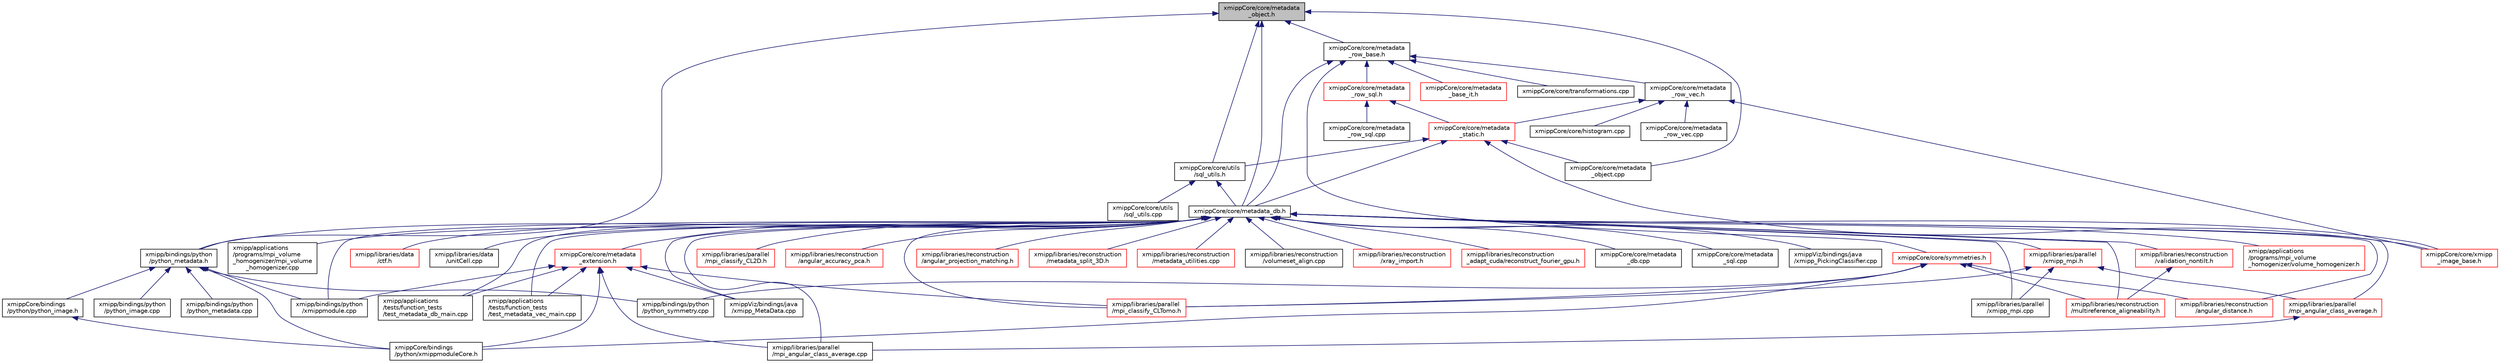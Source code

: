 digraph "xmippCore/core/metadata_object.h"
{
  edge [fontname="Helvetica",fontsize="10",labelfontname="Helvetica",labelfontsize="10"];
  node [fontname="Helvetica",fontsize="10",shape=record];
  Node7 [label="xmippCore/core/metadata\l_object.h",height=0.2,width=0.4,color="black", fillcolor="grey75", style="filled", fontcolor="black"];
  Node7 -> Node8 [dir="back",color="midnightblue",fontsize="10",style="solid",fontname="Helvetica"];
  Node8 [label="xmipp/bindings/python\l/python_metadata.h",height=0.2,width=0.4,color="black", fillcolor="white", style="filled",URL="$python__metadata_8h.html"];
  Node8 -> Node9 [dir="back",color="midnightblue",fontsize="10",style="solid",fontname="Helvetica"];
  Node9 [label="xmipp/bindings/python\l/python_image.cpp",height=0.2,width=0.4,color="black", fillcolor="white", style="filled",URL="$python__image_8cpp.html"];
  Node8 -> Node10 [dir="back",color="midnightblue",fontsize="10",style="solid",fontname="Helvetica"];
  Node10 [label="xmipp/bindings/python\l/python_metadata.cpp",height=0.2,width=0.4,color="black", fillcolor="white", style="filled",URL="$python__metadata_8cpp.html"];
  Node8 -> Node11 [dir="back",color="midnightblue",fontsize="10",style="solid",fontname="Helvetica"];
  Node11 [label="xmipp/bindings/python\l/python_symmetry.cpp",height=0.2,width=0.4,color="black", fillcolor="white", style="filled",URL="$python__symmetry_8cpp.html"];
  Node8 -> Node12 [dir="back",color="midnightblue",fontsize="10",style="solid",fontname="Helvetica"];
  Node12 [label="xmipp/bindings/python\l/xmippmodule.cpp",height=0.2,width=0.4,color="black", fillcolor="white", style="filled",URL="$xmippmodule_8cpp.html"];
  Node8 -> Node13 [dir="back",color="midnightblue",fontsize="10",style="solid",fontname="Helvetica"];
  Node13 [label="xmippCore/bindings\l/python/python_image.h",height=0.2,width=0.4,color="black", fillcolor="white", style="filled",URL="$ore_2bindings_2python_2python__image_8h.html"];
  Node13 -> Node14 [dir="back",color="midnightblue",fontsize="10",style="solid",fontname="Helvetica"];
  Node14 [label="xmippCore/bindings\l/python/xmippmoduleCore.h",height=0.2,width=0.4,color="black", fillcolor="white", style="filled",URL="$xmippmoduleCore_8h.html"];
  Node8 -> Node14 [dir="back",color="midnightblue",fontsize="10",style="solid",fontname="Helvetica"];
  Node7 -> Node15 [dir="back",color="midnightblue",fontsize="10",style="solid",fontname="Helvetica"];
  Node15 [label="xmippCore/core/metadata\l_row_base.h",height=0.2,width=0.4,color="black", fillcolor="white", style="filled",URL="$metadata__row__base_8h.html"];
  Node15 -> Node16 [dir="back",color="midnightblue",fontsize="10",style="solid",fontname="Helvetica"];
  Node16 [label="xmippCore/core/metadata\l_row_vec.h",height=0.2,width=0.4,color="black", fillcolor="white", style="filled",URL="$metadata__row__vec_8h.html"];
  Node16 -> Node17 [dir="back",color="midnightblue",fontsize="10",style="solid",fontname="Helvetica"];
  Node17 [label="xmippCore/core/xmipp\l_image_base.h",height=0.2,width=0.4,color="red", fillcolor="white", style="filled",URL="$xmipp__image__base_8h.html"];
  Node16 -> Node641 [dir="back",color="midnightblue",fontsize="10",style="solid",fontname="Helvetica"];
  Node641 [label="xmippCore/core/metadata\l_static.h",height=0.2,width=0.4,color="red", fillcolor="white", style="filled",URL="$metadata__static_8h.html"];
  Node641 -> Node17 [dir="back",color="midnightblue",fontsize="10",style="solid",fontname="Helvetica"];
  Node641 -> Node645 [dir="back",color="midnightblue",fontsize="10",style="solid",fontname="Helvetica"];
  Node645 [label="xmippCore/core/metadata_db.h",height=0.2,width=0.4,color="black", fillcolor="white", style="filled",URL="$metadata__db_8h.html"];
  Node645 -> Node265 [dir="back",color="midnightblue",fontsize="10",style="solid",fontname="Helvetica"];
  Node265 [label="xmipp/applications\l/programs/mpi_volume\l_homogenizer/volume_homogenizer.h",height=0.2,width=0.4,color="red", fillcolor="white", style="filled",URL="$volume__homogenizer_8h.html"];
  Node645 -> Node267 [dir="back",color="midnightblue",fontsize="10",style="solid",fontname="Helvetica"];
  Node267 [label="xmipp/applications\l/programs/mpi_volume\l_homogenizer/mpi_volume\l_homogenizer.cpp",height=0.2,width=0.4,color="black", fillcolor="white", style="filled",URL="$mpi__volume__homogenizer_8cpp.html"];
  Node645 -> Node577 [dir="back",color="midnightblue",fontsize="10",style="solid",fontname="Helvetica"];
  Node577 [label="xmipp/applications\l/tests/function_tests\l/test_metadata_db_main.cpp",height=0.2,width=0.4,color="black", fillcolor="white", style="filled",URL="$test__metadata__db__main_8cpp.html"];
  Node645 -> Node578 [dir="back",color="midnightblue",fontsize="10",style="solid",fontname="Helvetica"];
  Node578 [label="xmipp/applications\l/tests/function_tests\l/test_metadata_vec_main.cpp",height=0.2,width=0.4,color="black", fillcolor="white", style="filled",URL="$test__metadata__vec__main_8cpp.html"];
  Node645 -> Node8 [dir="back",color="midnightblue",fontsize="10",style="solid",fontname="Helvetica"];
  Node645 -> Node12 [dir="back",color="midnightblue",fontsize="10",style="solid",fontname="Helvetica"];
  Node645 -> Node646 [dir="back",color="midnightblue",fontsize="10",style="solid",fontname="Helvetica"];
  Node646 [label="xmipp/libraries/data\l/ctf.h",height=0.2,width=0.4,color="red", fillcolor="white", style="filled",URL="$ctf_8h.html"];
  Node645 -> Node430 [dir="back",color="midnightblue",fontsize="10",style="solid",fontname="Helvetica"];
  Node430 [label="xmipp/libraries/data\l/unitCell.cpp",height=0.2,width=0.4,color="black", fillcolor="white", style="filled",URL="$unitCell_8cpp.html"];
  Node645 -> Node444 [dir="back",color="midnightblue",fontsize="10",style="solid",fontname="Helvetica"];
  Node444 [label="xmipp/libraries/parallel\l/mpi_angular_class_average.h",height=0.2,width=0.4,color="red", fillcolor="white", style="filled",URL="$mpi__angular__class__average_8h.html"];
  Node444 -> Node446 [dir="back",color="midnightblue",fontsize="10",style="solid",fontname="Helvetica"];
  Node446 [label="xmipp/libraries/parallel\l/mpi_angular_class_average.cpp",height=0.2,width=0.4,color="black", fillcolor="white", style="filled",URL="$mpi__angular__class__average_8cpp.html"];
  Node645 -> Node446 [dir="back",color="midnightblue",fontsize="10",style="solid",fontname="Helvetica"];
  Node645 -> Node650 [dir="back",color="midnightblue",fontsize="10",style="solid",fontname="Helvetica"];
  Node650 [label="xmipp/libraries/parallel\l/mpi_classify_CL2D.h",height=0.2,width=0.4,color="red", fillcolor="white", style="filled",URL="$mpi__classify__CL2D_8h.html"];
  Node645 -> Node652 [dir="back",color="midnightblue",fontsize="10",style="solid",fontname="Helvetica"];
  Node652 [label="xmipp/libraries/parallel\l/xmipp_mpi.h",height=0.2,width=0.4,color="red", fillcolor="white", style="filled",URL="$xmipp__mpi_8h.html"];
  Node652 -> Node444 [dir="back",color="midnightblue",fontsize="10",style="solid",fontname="Helvetica"];
  Node652 -> Node103 [dir="back",color="midnightblue",fontsize="10",style="solid",fontname="Helvetica"];
  Node103 [label="xmipp/libraries/parallel\l/mpi_classify_CLTomo.h",height=0.2,width=0.4,color="red", fillcolor="white", style="filled",URL="$mpi__classify__CLTomo_8h.html"];
  Node652 -> Node675 [dir="back",color="midnightblue",fontsize="10",style="solid",fontname="Helvetica"];
  Node675 [label="xmipp/libraries/parallel\l/xmipp_mpi.cpp",height=0.2,width=0.4,color="black", fillcolor="white", style="filled",URL="$xmipp__mpi_8cpp.html"];
  Node645 -> Node103 [dir="back",color="midnightblue",fontsize="10",style="solid",fontname="Helvetica"];
  Node645 -> Node675 [dir="back",color="midnightblue",fontsize="10",style="solid",fontname="Helvetica"];
  Node645 -> Node453 [dir="back",color="midnightblue",fontsize="10",style="solid",fontname="Helvetica"];
  Node453 [label="xmipp/libraries/reconstruction\l/angular_accuracy_pca.h",height=0.2,width=0.4,color="red", fillcolor="white", style="filled",URL="$angular__accuracy__pca_8h.html"];
  Node645 -> Node676 [dir="back",color="midnightblue",fontsize="10",style="solid",fontname="Helvetica"];
  Node676 [label="xmipp/libraries/reconstruction\l/angular_distance.h",height=0.2,width=0.4,color="red", fillcolor="white", style="filled",URL="$angular__distance_8h.html"];
  Node645 -> Node681 [dir="back",color="midnightblue",fontsize="10",style="solid",fontname="Helvetica"];
  Node681 [label="xmipp/libraries/reconstruction\l/angular_projection_matching.h",height=0.2,width=0.4,color="red", fillcolor="white", style="filled",URL="$angular__projection__matching_8h.html"];
  Node645 -> Node683 [dir="back",color="midnightblue",fontsize="10",style="solid",fontname="Helvetica"];
  Node683 [label="xmipp/libraries/reconstruction\l/metadata_split_3D.h",height=0.2,width=0.4,color="red", fillcolor="white", style="filled",URL="$metadata__split__3D_8h.html"];
  Node645 -> Node685 [dir="back",color="midnightblue",fontsize="10",style="solid",fontname="Helvetica"];
  Node685 [label="xmipp/libraries/reconstruction\l/metadata_utilities.cpp",height=0.2,width=0.4,color="red", fillcolor="white", style="filled",URL="$metadata__utilities_8cpp.html"];
  Node645 -> Node687 [dir="back",color="midnightblue",fontsize="10",style="solid",fontname="Helvetica"];
  Node687 [label="xmipp/libraries/reconstruction\l/validation_nontilt.h",height=0.2,width=0.4,color="red", fillcolor="white", style="filled",URL="$validation__nontilt_8h.html"];
  Node687 -> Node176 [dir="back",color="midnightblue",fontsize="10",style="solid",fontname="Helvetica"];
  Node176 [label="xmipp/libraries/reconstruction\l/multireference_aligneability.h",height=0.2,width=0.4,color="red", fillcolor="white", style="filled",URL="$multireference__aligneability_8h.html"];
  Node645 -> Node176 [dir="back",color="midnightblue",fontsize="10",style="solid",fontname="Helvetica"];
  Node645 -> Node690 [dir="back",color="midnightblue",fontsize="10",style="solid",fontname="Helvetica"];
  Node690 [label="xmipp/libraries/reconstruction\l/volumeset_align.cpp",height=0.2,width=0.4,color="black", fillcolor="white", style="filled",URL="$volumeset__align_8cpp.html"];
  Node645 -> Node562 [dir="back",color="midnightblue",fontsize="10",style="solid",fontname="Helvetica"];
  Node562 [label="xmipp/libraries/reconstruction\l/xray_import.h",height=0.2,width=0.4,color="red", fillcolor="white", style="filled",URL="$xray__import_8h.html"];
  Node645 -> Node248 [dir="back",color="midnightblue",fontsize="10",style="solid",fontname="Helvetica"];
  Node248 [label="xmipp/libraries/reconstruction\l_adapt_cuda/reconstruct_fourier_gpu.h",height=0.2,width=0.4,color="red", fillcolor="white", style="filled",URL="$reconstruct__fourier__gpu_8h.html"];
  Node645 -> Node17 [dir="back",color="midnightblue",fontsize="10",style="solid",fontname="Helvetica"];
  Node645 -> Node576 [dir="back",color="midnightblue",fontsize="10",style="solid",fontname="Helvetica"];
  Node576 [label="xmippCore/core/metadata\l_extension.h",height=0.2,width=0.4,color="red", fillcolor="white", style="filled",URL="$metadata__extension_8h.html"];
  Node576 -> Node577 [dir="back",color="midnightblue",fontsize="10",style="solid",fontname="Helvetica"];
  Node576 -> Node578 [dir="back",color="midnightblue",fontsize="10",style="solid",fontname="Helvetica"];
  Node576 -> Node12 [dir="back",color="midnightblue",fontsize="10",style="solid",fontname="Helvetica"];
  Node576 -> Node446 [dir="back",color="midnightblue",fontsize="10",style="solid",fontname="Helvetica"];
  Node576 -> Node103 [dir="back",color="midnightblue",fontsize="10",style="solid",fontname="Helvetica"];
  Node576 -> Node14 [dir="back",color="midnightblue",fontsize="10",style="solid",fontname="Helvetica"];
  Node576 -> Node596 [dir="back",color="midnightblue",fontsize="10",style="solid",fontname="Helvetica"];
  Node596 [label="xmippViz/bindings/java\l/xmipp_MetaData.cpp",height=0.2,width=0.4,color="black", fillcolor="white", style="filled",URL="$bindings_2java_2xmipp__MetaData_8cpp.html"];
  Node645 -> Node603 [dir="back",color="midnightblue",fontsize="10",style="solid",fontname="Helvetica"];
  Node603 [label="xmippCore/core/metadata\l_db.cpp",height=0.2,width=0.4,color="black", fillcolor="white", style="filled",URL="$metadata__db_8cpp.html"];
  Node645 -> Node691 [dir="back",color="midnightblue",fontsize="10",style="solid",fontname="Helvetica"];
  Node691 [label="xmippCore/core/metadata\l_sql.cpp",height=0.2,width=0.4,color="black", fillcolor="white", style="filled",URL="$metadata__sql_8cpp.html"];
  Node645 -> Node596 [dir="back",color="midnightblue",fontsize="10",style="solid",fontname="Helvetica"];
  Node645 -> Node356 [dir="back",color="midnightblue",fontsize="10",style="solid",fontname="Helvetica"];
  Node356 [label="xmippViz/bindings/java\l/xmipp_PickingClassifier.cpp",height=0.2,width=0.4,color="black", fillcolor="white", style="filled",URL="$xmipp__PickingClassifier_8cpp.html"];
  Node641 -> Node771 [dir="back",color="midnightblue",fontsize="10",style="solid",fontname="Helvetica"];
  Node771 [label="xmippCore/core/utils\l/sql_utils.h",height=0.2,width=0.4,color="black", fillcolor="white", style="filled",URL="$sql__utils_8h.html"];
  Node771 -> Node645 [dir="back",color="midnightblue",fontsize="10",style="solid",fontname="Helvetica"];
  Node771 -> Node772 [dir="back",color="midnightblue",fontsize="10",style="solid",fontname="Helvetica"];
  Node772 [label="xmippCore/core/utils\l/sql_utils.cpp",height=0.2,width=0.4,color="black", fillcolor="white", style="filled",URL="$sql__utils_8cpp.html"];
  Node641 -> Node773 [dir="back",color="midnightblue",fontsize="10",style="solid",fontname="Helvetica"];
  Node773 [label="xmippCore/core/metadata\l_object.cpp",height=0.2,width=0.4,color="black", fillcolor="white", style="filled",URL="$metadata__object_8cpp.html"];
  Node16 -> Node739 [dir="back",color="midnightblue",fontsize="10",style="solid",fontname="Helvetica"];
  Node739 [label="xmippCore/core/histogram.cpp",height=0.2,width=0.4,color="black", fillcolor="white", style="filled",URL="$histogram_8cpp.html"];
  Node16 -> Node778 [dir="back",color="midnightblue",fontsize="10",style="solid",fontname="Helvetica"];
  Node778 [label="xmippCore/core/metadata\l_row_vec.cpp",height=0.2,width=0.4,color="black", fillcolor="white", style="filled",URL="$metadata__row__vec_8cpp.html"];
  Node15 -> Node779 [dir="back",color="midnightblue",fontsize="10",style="solid",fontname="Helvetica"];
  Node779 [label="xmippCore/core/metadata\l_row_sql.h",height=0.2,width=0.4,color="red", fillcolor="white", style="filled",URL="$metadata__row__sql_8h.html"];
  Node779 -> Node641 [dir="back",color="midnightblue",fontsize="10",style="solid",fontname="Helvetica"];
  Node779 -> Node780 [dir="back",color="midnightblue",fontsize="10",style="solid",fontname="Helvetica"];
  Node780 [label="xmippCore/core/metadata\l_row_sql.cpp",height=0.2,width=0.4,color="black", fillcolor="white", style="filled",URL="$metadata__row__sql_8cpp.html"];
  Node15 -> Node781 [dir="back",color="midnightblue",fontsize="10",style="solid",fontname="Helvetica"];
  Node781 [label="xmippCore/core/metadata\l_base_it.h",height=0.2,width=0.4,color="red", fillcolor="white", style="filled",URL="$metadata__base__it_8h.html"];
  Node15 -> Node645 [dir="back",color="midnightblue",fontsize="10",style="solid",fontname="Helvetica"];
  Node15 -> Node760 [dir="back",color="midnightblue",fontsize="10",style="solid",fontname="Helvetica"];
  Node760 [label="xmippCore/core/symmetries.h",height=0.2,width=0.4,color="red", fillcolor="white", style="filled",URL="$ore_2core_2symmetries_8h.html"];
  Node760 -> Node11 [dir="back",color="midnightblue",fontsize="10",style="solid",fontname="Helvetica"];
  Node760 -> Node103 [dir="back",color="midnightblue",fontsize="10",style="solid",fontname="Helvetica"];
  Node760 -> Node676 [dir="back",color="midnightblue",fontsize="10",style="solid",fontname="Helvetica"];
  Node760 -> Node176 [dir="back",color="midnightblue",fontsize="10",style="solid",fontname="Helvetica"];
  Node760 -> Node14 [dir="back",color="midnightblue",fontsize="10",style="solid",fontname="Helvetica"];
  Node15 -> Node782 [dir="back",color="midnightblue",fontsize="10",style="solid",fontname="Helvetica"];
  Node782 [label="xmippCore/core/transformations.cpp",height=0.2,width=0.4,color="black", fillcolor="white", style="filled",URL="$transformations_8cpp.html"];
  Node7 -> Node645 [dir="back",color="midnightblue",fontsize="10",style="solid",fontname="Helvetica"];
  Node7 -> Node771 [dir="back",color="midnightblue",fontsize="10",style="solid",fontname="Helvetica"];
  Node7 -> Node773 [dir="back",color="midnightblue",fontsize="10",style="solid",fontname="Helvetica"];
}
